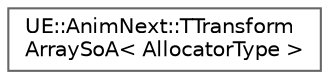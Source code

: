 digraph "Graphical Class Hierarchy"
{
 // INTERACTIVE_SVG=YES
 // LATEX_PDF_SIZE
  bgcolor="transparent";
  edge [fontname=Helvetica,fontsize=10,labelfontname=Helvetica,labelfontsize=10];
  node [fontname=Helvetica,fontsize=10,shape=box,height=0.2,width=0.4];
  rankdir="LR";
  Node0 [id="Node000000",label="UE::AnimNext::TTransform\lArraySoA\< AllocatorType \>",height=0.2,width=0.4,color="grey40", fillcolor="white", style="filled",URL="$da/dbb/structUE_1_1AnimNext_1_1TTransformArraySoA.html",tooltip="Transform Array Test using StructOfArrays model."];
}
